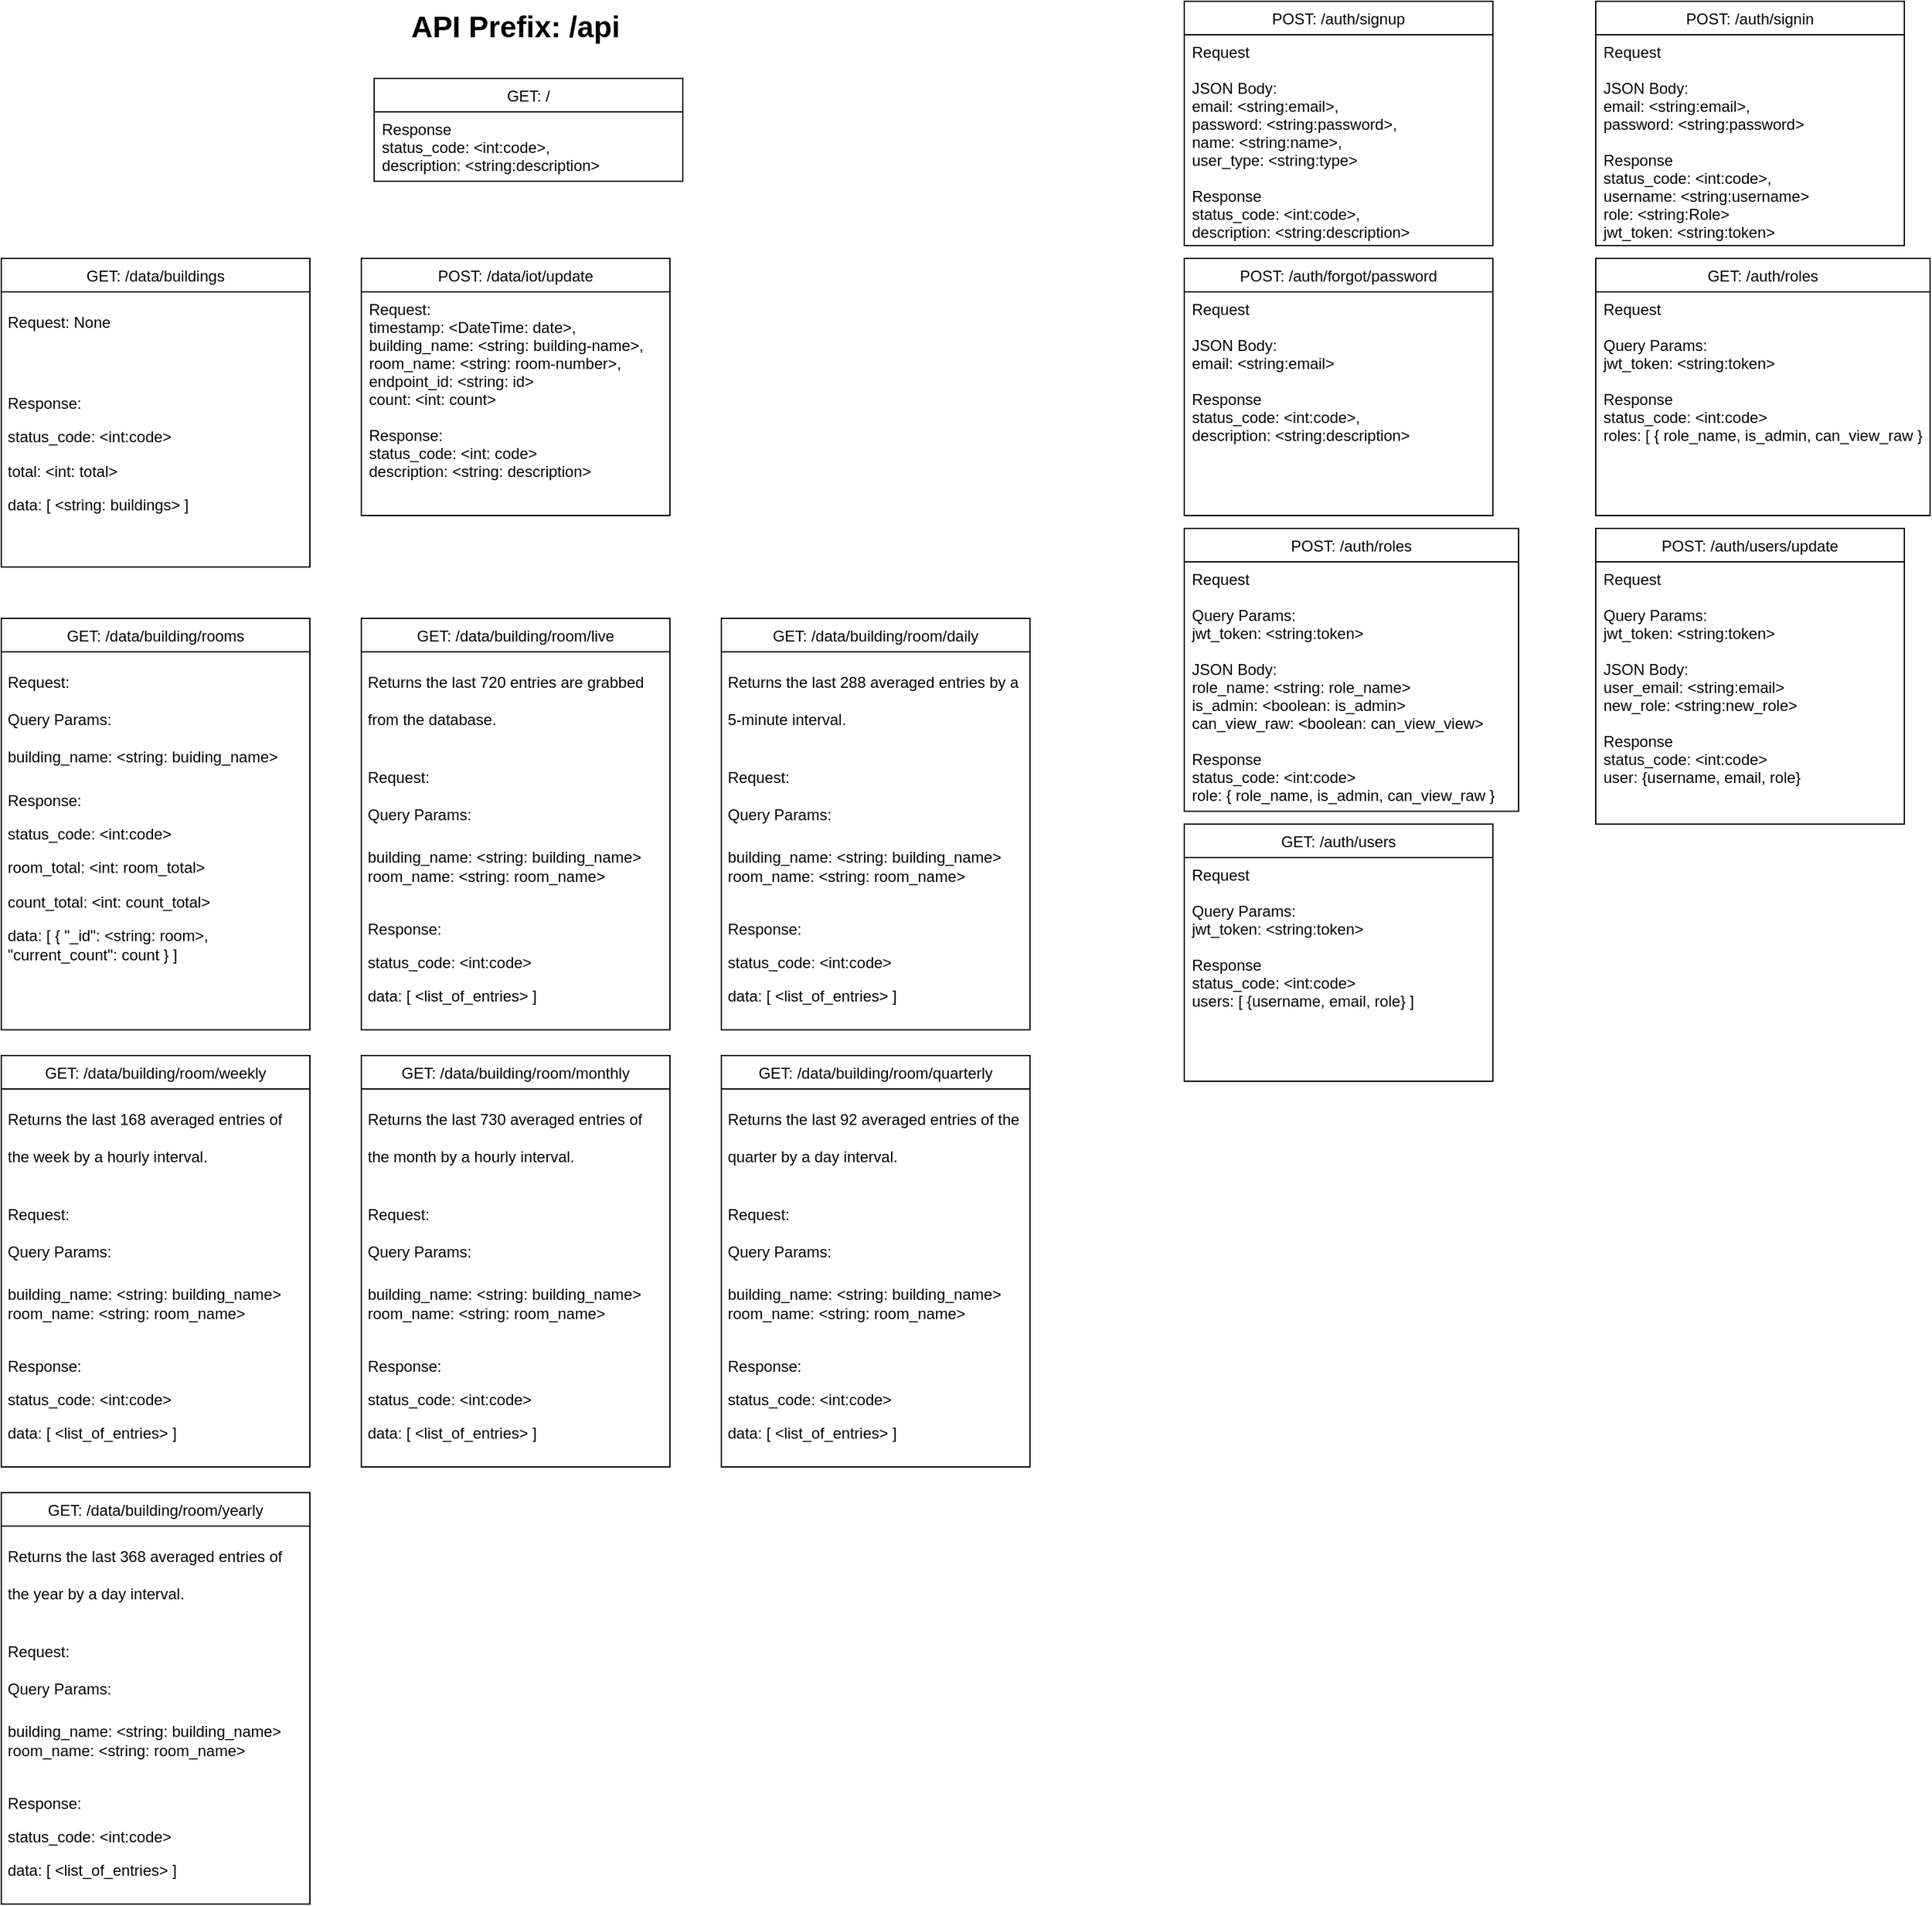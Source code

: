 <mxfile version="14.4.3" type="device"><diagram id="I7PlP48gxONaCYCMrPXe" name="Page-1"><mxGraphModel dx="1088" dy="819" grid="1" gridSize="10" guides="1" tooltips="1" connect="1" arrows="1" fold="1" page="1" pageScale="1" pageWidth="850" pageHeight="1100" math="0" shadow="0"><root><mxCell id="0"/><mxCell id="1" parent="0"/><mxCell id="fmnABPeAYYPzDPYQrN0n-8" value="GET: /" style="swimlane;fontStyle=0;childLayout=stackLayout;horizontal=1;startSize=26;fillColor=none;horizontalStack=0;resizeParent=1;resizeParentMax=0;resizeLast=0;collapsible=1;marginBottom=0;" parent="1" vertex="1"><mxGeometry x="330" y="100" width="240" height="80" as="geometry"/></mxCell><mxCell id="fmnABPeAYYPzDPYQrN0n-51" value="Response&#10;status_code: &lt;int:code&gt;,&#10;description: &lt;string:description&gt;" style="text;strokeColor=none;fillColor=none;align=left;verticalAlign=top;spacingLeft=4;spacingRight=4;overflow=hidden;rotatable=0;points=[[0,0.5],[1,0.5]];portConstraint=eastwest;" parent="fmnABPeAYYPzDPYQrN0n-8" vertex="1"><mxGeometry y="26" width="240" height="54" as="geometry"/></mxCell><mxCell id="fmnABPeAYYPzDPYQrN0n-13" value="GET: /data/buildings" style="swimlane;fontStyle=0;childLayout=stackLayout;horizontal=1;startSize=26;fillColor=none;horizontalStack=0;resizeParent=1;resizeParentMax=0;resizeLast=0;collapsible=1;marginBottom=0;" parent="1" vertex="1"><mxGeometry x="40" y="240" width="240" height="240" as="geometry"/></mxCell><mxCell id="JVYddehQGq8QDt0V_fWP-2" value="&lt;h1&gt;&lt;span style=&quot;font-weight: normal&quot;&gt;&lt;font style=&quot;font-size: 12px&quot;&gt;Request:&amp;nbsp;&lt;/font&gt;&lt;/span&gt;&lt;span style=&quot;font-weight: normal&quot;&gt;&lt;font style=&quot;font-size: 12px&quot;&gt;None&lt;br&gt;&lt;br&gt;&lt;/font&gt;&lt;/span&gt;&lt;/h1&gt;&lt;p&gt;Response:&lt;/p&gt;&lt;p&gt;status_code: &amp;lt;int:code&amp;gt;&lt;/p&gt;&lt;p&gt;&lt;span&gt;total: &amp;lt;int: total&amp;gt;&lt;/span&gt;&lt;/p&gt;&lt;p&gt;&lt;span&gt;data: [ &amp;lt;string: buildings&amp;gt; ]&lt;/span&gt;&lt;/p&gt;&lt;p&gt;&lt;span&gt;&amp;nbsp;&lt;/span&gt;&lt;/p&gt;&lt;p&gt;&lt;br&gt;&lt;/p&gt;" style="text;html=1;strokeColor=none;fillColor=none;spacing=5;spacingTop=-20;whiteSpace=wrap;overflow=hidden;rounded=0;" parent="fmnABPeAYYPzDPYQrN0n-13" vertex="1"><mxGeometry y="26" width="240" height="214" as="geometry"/></mxCell><mxCell id="fmnABPeAYYPzDPYQrN0n-18" value="API Prefix: /api" style="text;html=1;strokeColor=none;fillColor=none;align=center;verticalAlign=middle;whiteSpace=wrap;rounded=0;fontStyle=1;fontSize=23;" parent="1" vertex="1"><mxGeometry x="280" y="50" width="320" height="20" as="geometry"/></mxCell><mxCell id="fmnABPeAYYPzDPYQrN0n-19" style="edgeStyle=orthogonalEdgeStyle;rounded=0;orthogonalLoop=1;jettySize=auto;html=1;exitX=0.5;exitY=1;exitDx=0;exitDy=0;" parent="1" source="fmnABPeAYYPzDPYQrN0n-18" target="fmnABPeAYYPzDPYQrN0n-18" edge="1"><mxGeometry relative="1" as="geometry"/></mxCell><mxCell id="fmnABPeAYYPzDPYQrN0n-24" value="POST: /data/iot/update" style="swimlane;fontStyle=0;childLayout=stackLayout;horizontal=1;startSize=26;fillColor=none;horizontalStack=0;resizeParent=1;resizeParentMax=0;resizeLast=0;collapsible=1;marginBottom=0;align=center;" parent="1" vertex="1"><mxGeometry x="320" y="240" width="240" height="200" as="geometry"/></mxCell><mxCell id="fmnABPeAYYPzDPYQrN0n-25" value="Request:&#10;timestamp: &lt;DateTime: date&gt;,&#10;building_name: &lt;string: building-name&gt;,&#10;room_name: &lt;string: room-number&gt;,&#10;endpoint_id: &lt;string: id&gt;&#10;count: &lt;int: count&gt;&#10;&#10;Response:&#10;status_code: &lt;int: code&gt;&#10;description: &lt;string: description&gt;" style="text;strokeColor=none;fillColor=none;align=left;verticalAlign=top;spacingLeft=4;spacingRight=4;overflow=hidden;rotatable=0;points=[[0,0.5],[1,0.5]];portConstraint=eastwest;" parent="fmnABPeAYYPzDPYQrN0n-24" vertex="1"><mxGeometry y="26" width="240" height="174" as="geometry"/></mxCell><mxCell id="fmnABPeAYYPzDPYQrN0n-33" value="POST: /auth/signup" style="swimlane;fontStyle=0;childLayout=stackLayout;horizontal=1;startSize=26;fillColor=none;horizontalStack=0;resizeParent=1;resizeParentMax=0;resizeLast=0;collapsible=1;marginBottom=0;align=center;" parent="1" vertex="1"><mxGeometry x="960" y="40" width="240" height="190" as="geometry"/></mxCell><mxCell id="fmnABPeAYYPzDPYQrN0n-34" value="Request&#10;&#10;JSON Body:&#10;email: &lt;string:email&gt;,&#10;password: &lt;string:password&gt;,&#10;name: &lt;string:name&gt;,&#10;user_type: &lt;string:type&gt;&#10;&#10;Response&#10;status_code: &lt;int:code&gt;,&#10;description: &lt;string:description&gt;" style="text;strokeColor=none;fillColor=none;align=left;verticalAlign=top;spacingLeft=4;spacingRight=4;overflow=hidden;rotatable=0;points=[[0,0.5],[1,0.5]];portConstraint=eastwest;fontStyle=0" parent="fmnABPeAYYPzDPYQrN0n-33" vertex="1"><mxGeometry y="26" width="240" height="164" as="geometry"/></mxCell><mxCell id="fmnABPeAYYPzDPYQrN0n-37" value="POST: /auth/signin" style="swimlane;fontStyle=0;childLayout=stackLayout;horizontal=1;startSize=26;fillColor=none;horizontalStack=0;resizeParent=1;resizeParentMax=0;resizeLast=0;collapsible=1;marginBottom=0;align=center;" parent="1" vertex="1"><mxGeometry x="1280" y="40" width="240" height="190" as="geometry"/></mxCell><mxCell id="fmnABPeAYYPzDPYQrN0n-38" value="Request&#10;&#10;JSON Body:&#10;email: &lt;string:email&gt;,&#10;password: &lt;string:password&gt;&#10;&#10;Response&#10;status_code: &lt;int:code&gt;,&#10;username: &lt;string:username&gt;&#10;role: &lt;string:Role&gt;&#10;jwt_token: &lt;string:token&gt;&#10;&#10;" style="text;strokeColor=none;fillColor=none;align=left;verticalAlign=top;spacingLeft=4;spacingRight=4;overflow=hidden;rotatable=0;points=[[0,0.5],[1,0.5]];portConstraint=eastwest;" parent="fmnABPeAYYPzDPYQrN0n-37" vertex="1"><mxGeometry y="26" width="240" height="164" as="geometry"/></mxCell><mxCell id="JVYddehQGq8QDt0V_fWP-3" value="GET: /data/building/rooms" style="swimlane;fontStyle=0;childLayout=stackLayout;horizontal=1;startSize=26;fillColor=none;horizontalStack=0;resizeParent=1;resizeParentMax=0;resizeLast=0;collapsible=1;marginBottom=0;" parent="1" vertex="1"><mxGeometry x="40" y="520" width="240" height="320" as="geometry"/></mxCell><mxCell id="JVYddehQGq8QDt0V_fWP-4" value="&lt;p style=&quot;line-height: 100%&quot;&gt;&lt;/p&gt;&lt;h1&gt;&lt;span style=&quot;font-weight: normal&quot;&gt;&lt;font style=&quot;font-size: 12px&quot;&gt;Request:&lt;br&gt;Query Params:&lt;br&gt;building_name: &amp;lt;string: buiding_name&amp;gt;&lt;/font&gt;&lt;/span&gt;&lt;/h1&gt;&lt;p&gt;Response:&lt;/p&gt;&lt;p&gt;status_code: &amp;lt;int:code&amp;gt;&lt;/p&gt;&lt;p&gt;&lt;span&gt;room_total: &amp;lt;int: room_total&amp;gt;&lt;/span&gt;&lt;/p&gt;&lt;p&gt;&lt;span&gt;count_total: &amp;lt;int: count_total&amp;gt;&lt;/span&gt;&lt;/p&gt;&lt;p&gt;&lt;span&gt;data: [ { &quot;_id&quot;: &amp;lt;string: room&amp;gt;, &quot;current_count&quot;: count } ]&lt;/span&gt;&lt;/p&gt;&lt;p&gt;&lt;span&gt;&amp;nbsp;&lt;/span&gt;&lt;/p&gt;&lt;p&gt;&lt;br&gt;&lt;/p&gt;&lt;p&gt;&lt;/p&gt;" style="text;html=1;strokeColor=none;fillColor=none;spacing=5;spacingTop=-20;whiteSpace=wrap;overflow=hidden;rounded=0;" parent="JVYddehQGq8QDt0V_fWP-3" vertex="1"><mxGeometry y="26" width="240" height="294" as="geometry"/></mxCell><mxCell id="JVYddehQGq8QDt0V_fWP-5" value="GET: /data/building/room/live" style="swimlane;fontStyle=0;childLayout=stackLayout;horizontal=1;startSize=26;fillColor=none;horizontalStack=0;resizeParent=1;resizeParentMax=0;resizeLast=0;collapsible=1;marginBottom=0;" parent="1" vertex="1"><mxGeometry x="320" y="520" width="240" height="320" as="geometry"/></mxCell><mxCell id="JVYddehQGq8QDt0V_fWP-6" value="&lt;p style=&quot;line-height: 100%&quot;&gt;&lt;/p&gt;&lt;h1&gt;&lt;span style=&quot;font-weight: normal&quot;&gt;&lt;font style=&quot;font-size: 12px ; line-height: 100%&quot;&gt;Returns the last 720 entries are grabbed from the database.&lt;/font&gt;&lt;/span&gt;&lt;/h1&gt;&lt;h1&gt;&lt;span style=&quot;font-weight: normal&quot;&gt;&lt;font style=&quot;font-size: 12px ; line-height: 100%&quot;&gt;Request:&lt;br&gt;Query Params:&lt;br&gt;&lt;/font&gt;&lt;/span&gt;&lt;/h1&gt;&lt;div&gt;building_name: &amp;lt;string: building_name&amp;gt;&lt;/div&gt;&lt;div&gt;room_name: &amp;lt;string: room_name&amp;gt;&lt;br&gt;&lt;br&gt;&lt;/div&gt;&lt;p&gt;Response:&lt;/p&gt;&lt;p&gt;status_code: &amp;lt;int:code&amp;gt;&lt;/p&gt;&lt;p&gt;data: [ &amp;lt;list_of_entries&amp;gt; ]&lt;/p&gt;&lt;p&gt;&lt;/p&gt;" style="text;html=1;strokeColor=none;fillColor=none;spacing=5;spacingTop=-20;whiteSpace=wrap;overflow=hidden;rounded=0;" parent="JVYddehQGq8QDt0V_fWP-5" vertex="1"><mxGeometry y="26" width="240" height="294" as="geometry"/></mxCell><mxCell id="JVYddehQGq8QDt0V_fWP-7" value="GET: /data/building/room/daily" style="swimlane;fontStyle=0;childLayout=stackLayout;horizontal=1;startSize=26;fillColor=none;horizontalStack=0;resizeParent=1;resizeParentMax=0;resizeLast=0;collapsible=1;marginBottom=0;" parent="1" vertex="1"><mxGeometry x="600" y="520" width="240" height="320" as="geometry"/></mxCell><mxCell id="JVYddehQGq8QDt0V_fWP-8" value="&lt;p style=&quot;line-height: 100%&quot;&gt;&lt;/p&gt;&lt;h1&gt;&lt;span style=&quot;font-weight: normal&quot;&gt;&lt;font style=&quot;font-size: 12px ; line-height: 100%&quot;&gt;Returns the last 288 averaged entries by a 5-minute interval.&lt;/font&gt;&lt;/span&gt;&lt;/h1&gt;&lt;h1&gt;&lt;span style=&quot;font-weight: normal&quot;&gt;&lt;font style=&quot;font-size: 12px ; line-height: 100%&quot;&gt;Request:&lt;br&gt;Query Params:&lt;br&gt;&lt;/font&gt;&lt;/span&gt;&lt;/h1&gt;&lt;div&gt;building_name: &amp;lt;string: building_name&amp;gt;&lt;/div&gt;&lt;div&gt;room_name: &amp;lt;string: room_name&amp;gt;&lt;br&gt;&lt;br&gt;&lt;/div&gt;&lt;p&gt;Response:&lt;/p&gt;&lt;p&gt;status_code: &amp;lt;int:code&amp;gt;&lt;/p&gt;&lt;p&gt;data: [ &amp;lt;list_of_entries&amp;gt; ]&lt;/p&gt;&lt;p&gt;&lt;/p&gt;" style="text;html=1;strokeColor=none;fillColor=none;spacing=5;spacingTop=-20;whiteSpace=wrap;overflow=hidden;rounded=0;" parent="JVYddehQGq8QDt0V_fWP-7" vertex="1"><mxGeometry y="26" width="240" height="294" as="geometry"/></mxCell><mxCell id="JVYddehQGq8QDt0V_fWP-9" value="GET: /data/building/room/weekly" style="swimlane;fontStyle=0;childLayout=stackLayout;horizontal=1;startSize=26;fillColor=none;horizontalStack=0;resizeParent=1;resizeParentMax=0;resizeLast=0;collapsible=1;marginBottom=0;" parent="1" vertex="1"><mxGeometry x="40" y="860" width="240" height="320" as="geometry"/></mxCell><mxCell id="JVYddehQGq8QDt0V_fWP-10" value="&lt;p style=&quot;line-height: 100%&quot;&gt;&lt;/p&gt;&lt;h1&gt;&lt;span style=&quot;font-weight: normal&quot;&gt;&lt;font style=&quot;font-size: 12px ; line-height: 100%&quot;&gt;Returns the last 168 averaged entries of the week by a hourly interval.&lt;/font&gt;&lt;/span&gt;&lt;/h1&gt;&lt;h1&gt;&lt;span style=&quot;font-weight: normal&quot;&gt;&lt;font style=&quot;font-size: 12px ; line-height: 100%&quot;&gt;Request:&lt;br&gt;Query Params:&lt;br&gt;&lt;/font&gt;&lt;/span&gt;&lt;/h1&gt;&lt;div&gt;building_name: &amp;lt;string: building_name&amp;gt;&lt;/div&gt;&lt;div&gt;room_name: &amp;lt;string: room_name&amp;gt;&lt;br&gt;&lt;br&gt;&lt;/div&gt;&lt;p&gt;Response:&lt;/p&gt;&lt;p&gt;status_code: &amp;lt;int:code&amp;gt;&lt;/p&gt;&lt;p&gt;data: [ &amp;lt;list_of_entries&amp;gt; ]&lt;/p&gt;&lt;p&gt;&lt;/p&gt;" style="text;html=1;strokeColor=none;fillColor=none;spacing=5;spacingTop=-20;whiteSpace=wrap;overflow=hidden;rounded=0;" parent="JVYddehQGq8QDt0V_fWP-9" vertex="1"><mxGeometry y="26" width="240" height="294" as="geometry"/></mxCell><mxCell id="JVYddehQGq8QDt0V_fWP-11" value="GET: /data/building/room/monthly" style="swimlane;fontStyle=0;childLayout=stackLayout;horizontal=1;startSize=26;fillColor=none;horizontalStack=0;resizeParent=1;resizeParentMax=0;resizeLast=0;collapsible=1;marginBottom=0;" parent="1" vertex="1"><mxGeometry x="320" y="860" width="240" height="320" as="geometry"/></mxCell><mxCell id="JVYddehQGq8QDt0V_fWP-12" value="&lt;p style=&quot;line-height: 100%&quot;&gt;&lt;/p&gt;&lt;h1&gt;&lt;span style=&quot;font-weight: normal&quot;&gt;&lt;font style=&quot;font-size: 12px ; line-height: 100%&quot;&gt;Returns the last 730 averaged entries of the month by a hourly interval.&lt;/font&gt;&lt;/span&gt;&lt;/h1&gt;&lt;h1&gt;&lt;span style=&quot;font-weight: normal&quot;&gt;&lt;font style=&quot;font-size: 12px ; line-height: 100%&quot;&gt;Request:&lt;br&gt;Query Params:&lt;br&gt;&lt;/font&gt;&lt;/span&gt;&lt;/h1&gt;&lt;div&gt;building_name: &amp;lt;string: building_name&amp;gt;&lt;/div&gt;&lt;div&gt;room_name: &amp;lt;string: room_name&amp;gt;&lt;br&gt;&lt;br&gt;&lt;/div&gt;&lt;p&gt;Response:&lt;/p&gt;&lt;p&gt;status_code: &amp;lt;int:code&amp;gt;&lt;/p&gt;&lt;p&gt;data: [ &amp;lt;list_of_entries&amp;gt; ]&lt;/p&gt;&lt;p&gt;&lt;/p&gt;" style="text;html=1;strokeColor=none;fillColor=none;spacing=5;spacingTop=-20;whiteSpace=wrap;overflow=hidden;rounded=0;" parent="JVYddehQGq8QDt0V_fWP-11" vertex="1"><mxGeometry y="26" width="240" height="294" as="geometry"/></mxCell><mxCell id="JVYddehQGq8QDt0V_fWP-13" value="GET: /data/building/room/quarterly" style="swimlane;fontStyle=0;childLayout=stackLayout;horizontal=1;startSize=26;fillColor=none;horizontalStack=0;resizeParent=1;resizeParentMax=0;resizeLast=0;collapsible=1;marginBottom=0;" parent="1" vertex="1"><mxGeometry x="600" y="860" width="240" height="320" as="geometry"/></mxCell><mxCell id="JVYddehQGq8QDt0V_fWP-14" value="&lt;p style=&quot;line-height: 100%&quot;&gt;&lt;/p&gt;&lt;h1&gt;&lt;span style=&quot;font-weight: normal&quot;&gt;&lt;font style=&quot;font-size: 12px ; line-height: 100%&quot;&gt;Returns the last 92 averaged entries of the quarter by a day interval.&lt;/font&gt;&lt;/span&gt;&lt;/h1&gt;&lt;h1&gt;&lt;span style=&quot;font-weight: normal&quot;&gt;&lt;font style=&quot;font-size: 12px ; line-height: 100%&quot;&gt;Request:&lt;br&gt;Query Params:&lt;br&gt;&lt;/font&gt;&lt;/span&gt;&lt;/h1&gt;&lt;div&gt;building_name: &amp;lt;string: building_name&amp;gt;&lt;/div&gt;&lt;div&gt;room_name: &amp;lt;string: room_name&amp;gt;&lt;br&gt;&lt;br&gt;&lt;/div&gt;&lt;p&gt;Response:&lt;/p&gt;&lt;p&gt;status_code: &amp;lt;int:code&amp;gt;&lt;/p&gt;&lt;p&gt;data: [ &amp;lt;list_of_entries&amp;gt; ]&lt;/p&gt;&lt;p&gt;&lt;/p&gt;" style="text;html=1;strokeColor=none;fillColor=none;spacing=5;spacingTop=-20;whiteSpace=wrap;overflow=hidden;rounded=0;" parent="JVYddehQGq8QDt0V_fWP-13" vertex="1"><mxGeometry y="26" width="240" height="294" as="geometry"/></mxCell><mxCell id="JVYddehQGq8QDt0V_fWP-16" value="GET: /data/building/room/yearly" style="swimlane;fontStyle=0;childLayout=stackLayout;horizontal=1;startSize=26;fillColor=none;horizontalStack=0;resizeParent=1;resizeParentMax=0;resizeLast=0;collapsible=1;marginBottom=0;" parent="1" vertex="1"><mxGeometry x="40" y="1200" width="240" height="320" as="geometry"/></mxCell><mxCell id="JVYddehQGq8QDt0V_fWP-17" value="&lt;p style=&quot;line-height: 100%&quot;&gt;&lt;/p&gt;&lt;h1&gt;&lt;span style=&quot;font-weight: normal&quot;&gt;&lt;font style=&quot;font-size: 12px ; line-height: 100%&quot;&gt;Returns the last 368 averaged entries of the year by a day interval.&lt;/font&gt;&lt;/span&gt;&lt;/h1&gt;&lt;h1&gt;&lt;span style=&quot;font-weight: normal&quot;&gt;&lt;font style=&quot;font-size: 12px ; line-height: 100%&quot;&gt;Request:&lt;br&gt;Query Params:&lt;br&gt;&lt;/font&gt;&lt;/span&gt;&lt;/h1&gt;&lt;div&gt;building_name: &amp;lt;string: building_name&amp;gt;&lt;/div&gt;&lt;div&gt;room_name: &amp;lt;string: room_name&amp;gt;&lt;br&gt;&lt;br&gt;&lt;/div&gt;&lt;p&gt;Response:&lt;/p&gt;&lt;p&gt;status_code: &amp;lt;int:code&amp;gt;&lt;/p&gt;&lt;p&gt;data: [ &amp;lt;list_of_entries&amp;gt; ]&lt;/p&gt;&lt;p&gt;&lt;/p&gt;" style="text;html=1;strokeColor=none;fillColor=none;spacing=5;spacingTop=-20;whiteSpace=wrap;overflow=hidden;rounded=0;" parent="JVYddehQGq8QDt0V_fWP-16" vertex="1"><mxGeometry y="26" width="240" height="294" as="geometry"/></mxCell><mxCell id="3heu7mhWJFZR-C-OjRGm-1" value="POST: /auth/forgot/password" style="swimlane;fontStyle=0;childLayout=stackLayout;horizontal=1;startSize=26;fillColor=none;horizontalStack=0;resizeParent=1;resizeParentMax=0;resizeLast=0;collapsible=1;marginBottom=0;align=center;" parent="1" vertex="1"><mxGeometry x="960" y="240" width="240" height="200" as="geometry"/></mxCell><mxCell id="3heu7mhWJFZR-C-OjRGm-2" value="Request&#10;&#10;JSON Body:&#10;email: &lt;string:email&gt;&#10;&#10;Response&#10;status_code: &lt;int:code&gt;,&#10;description: &lt;string:description&gt;" style="text;strokeColor=none;fillColor=none;align=left;verticalAlign=top;spacingLeft=4;spacingRight=4;overflow=hidden;rotatable=0;points=[[0,0.5],[1,0.5]];portConstraint=eastwest;" parent="3heu7mhWJFZR-C-OjRGm-1" vertex="1"><mxGeometry y="26" width="240" height="174" as="geometry"/></mxCell><mxCell id="3heu7mhWJFZR-C-OjRGm-4" value="GET: /auth/roles" style="swimlane;fontStyle=0;childLayout=stackLayout;horizontal=1;startSize=26;fillColor=none;horizontalStack=0;resizeParent=1;resizeParentMax=0;resizeLast=0;collapsible=1;marginBottom=0;align=center;" parent="1" vertex="1"><mxGeometry x="1280" y="240" width="260" height="200" as="geometry"/></mxCell><mxCell id="3heu7mhWJFZR-C-OjRGm-5" value="Request&#10;&#10;Query Params:&#10;jwt_token: &lt;string:token&gt;&#10;&#10;Response&#10;status_code: &lt;int:code&gt;&#10;roles: [ { role_name, is_admin, can_view_raw } ] " style="text;strokeColor=none;fillColor=none;align=left;verticalAlign=top;spacingLeft=4;spacingRight=4;overflow=hidden;rotatable=0;points=[[0,0.5],[1,0.5]];portConstraint=eastwest;" parent="3heu7mhWJFZR-C-OjRGm-4" vertex="1"><mxGeometry y="26" width="260" height="174" as="geometry"/></mxCell><mxCell id="3heu7mhWJFZR-C-OjRGm-6" value="GET: /auth/users" style="swimlane;fontStyle=0;childLayout=stackLayout;horizontal=1;startSize=26;fillColor=none;horizontalStack=0;resizeParent=1;resizeParentMax=0;resizeLast=0;collapsible=1;marginBottom=0;align=center;" parent="1" vertex="1"><mxGeometry x="960" y="680" width="240" height="200" as="geometry"/></mxCell><mxCell id="3heu7mhWJFZR-C-OjRGm-7" value="Request&#10;&#10;Query Params:&#10;jwt_token: &lt;string:token&gt;&#10;&#10;Response&#10;status_code: &lt;int:code&gt;&#10;users: [ {username, email, role} ] " style="text;strokeColor=none;fillColor=none;align=left;verticalAlign=top;spacingLeft=4;spacingRight=4;overflow=hidden;rotatable=0;points=[[0,0.5],[1,0.5]];portConstraint=eastwest;" parent="3heu7mhWJFZR-C-OjRGm-6" vertex="1"><mxGeometry y="26" width="240" height="174" as="geometry"/></mxCell><mxCell id="3heu7mhWJFZR-C-OjRGm-8" value="POST: /auth/users/update" style="swimlane;fontStyle=0;childLayout=stackLayout;horizontal=1;startSize=26;fillColor=none;horizontalStack=0;resizeParent=1;resizeParentMax=0;resizeLast=0;collapsible=1;marginBottom=0;align=center;" parent="1" vertex="1"><mxGeometry x="1280" y="450" width="240" height="230" as="geometry"/></mxCell><mxCell id="3heu7mhWJFZR-C-OjRGm-9" value="Request&#10;&#10;Query Params:&#10;jwt_token: &lt;string:token&gt;&#10;&#10;JSON Body:&#10;user_email: &lt;string:email&gt;&#10;new_role: &lt;string:new_role&gt;&#10;&#10;Response&#10;status_code: &lt;int:code&gt;&#10;user: {username, email, role}" style="text;strokeColor=none;fillColor=none;align=left;verticalAlign=top;spacingLeft=4;spacingRight=4;overflow=hidden;rotatable=0;points=[[0,0.5],[1,0.5]];portConstraint=eastwest;" parent="3heu7mhWJFZR-C-OjRGm-8" vertex="1"><mxGeometry y="26" width="240" height="204" as="geometry"/></mxCell><mxCell id="2ApbG9BxJCDKdmc8ozJy-1" value="POST: /auth/roles" style="swimlane;fontStyle=0;childLayout=stackLayout;horizontal=1;startSize=26;fillColor=none;horizontalStack=0;resizeParent=1;resizeParentMax=0;resizeLast=0;collapsible=1;marginBottom=0;align=center;" vertex="1" parent="1"><mxGeometry x="960" y="450" width="260" height="220" as="geometry"/></mxCell><mxCell id="2ApbG9BxJCDKdmc8ozJy-2" value="Request&#10;&#10;Query Params:&#10;jwt_token: &lt;string:token&gt;&#10;&#10;JSON Body:&#10;role_name: &lt;string: role_name&gt;&#10;is_admin: &lt;boolean: is_admin&gt;&#10;can_view_raw: &lt;boolean: can_view_view&gt;&#10;&#10;Response&#10;status_code: &lt;int:code&gt;&#10;role: { role_name, is_admin, can_view_raw }" style="text;strokeColor=none;fillColor=none;align=left;verticalAlign=top;spacingLeft=4;spacingRight=4;overflow=hidden;rotatable=0;points=[[0,0.5],[1,0.5]];portConstraint=eastwest;" vertex="1" parent="2ApbG9BxJCDKdmc8ozJy-1"><mxGeometry y="26" width="260" height="194" as="geometry"/></mxCell></root></mxGraphModel></diagram></mxfile>